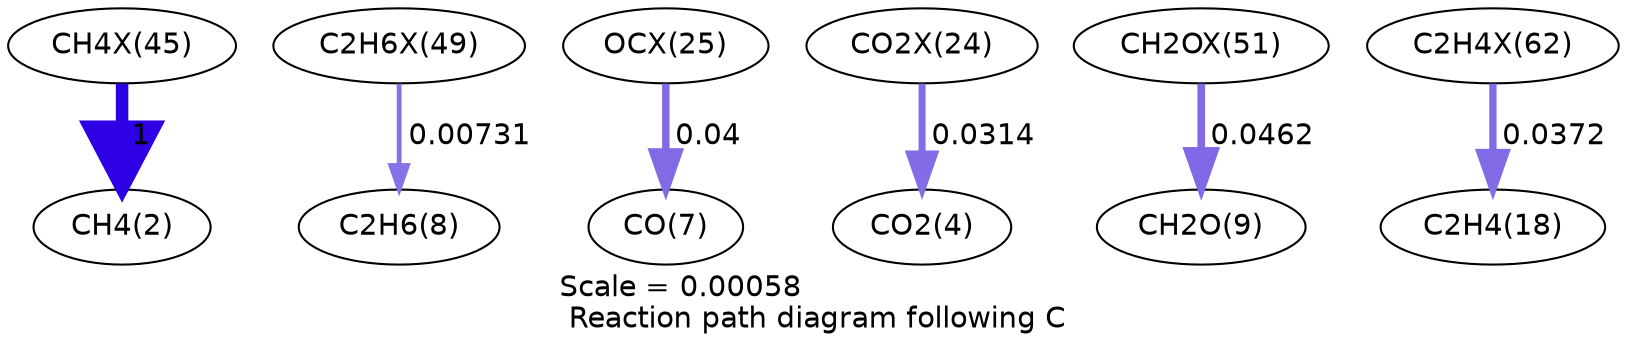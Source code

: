 digraph reaction_paths {
center=1;
s48 -> s4[fontname="Helvetica", penwidth=6, arrowsize=3, color="0.7, 1.5, 0.9"
, label=" 1"];
s52 -> s10[fontname="Helvetica", penwidth=2.29, arrowsize=1.14, color="0.7, 0.507, 0.9"
, label=" 0.00731"];
s44 -> s9[fontname="Helvetica", penwidth=3.57, arrowsize=1.79, color="0.7, 0.54, 0.9"
, label=" 0.04"];
s43 -> s6[fontname="Helvetica", penwidth=3.39, arrowsize=1.69, color="0.7, 0.531, 0.9"
, label=" 0.0314"];
s53 -> s11[fontname="Helvetica", penwidth=3.68, arrowsize=1.84, color="0.7, 0.546, 0.9"
, label=" 0.0462"];
s59 -> s20[fontname="Helvetica", penwidth=3.51, arrowsize=1.76, color="0.7, 0.537, 0.9"
, label=" 0.0372"];
s4 [ fontname="Helvetica", label="CH4(2)"];
s6 [ fontname="Helvetica", label="CO2(4)"];
s9 [ fontname="Helvetica", label="CO(7)"];
s10 [ fontname="Helvetica", label="C2H6(8)"];
s11 [ fontname="Helvetica", label="CH2O(9)"];
s20 [ fontname="Helvetica", label="C2H4(18)"];
s43 [ fontname="Helvetica", label="CO2X(24)"];
s44 [ fontname="Helvetica", label="OCX(25)"];
s48 [ fontname="Helvetica", label="CH4X(45)"];
s52 [ fontname="Helvetica", label="C2H6X(49)"];
s53 [ fontname="Helvetica", label="CH2OX(51)"];
s59 [ fontname="Helvetica", label="C2H4X(62)"];
 label = "Scale = 0.00058\l Reaction path diagram following C";
 fontname = "Helvetica";
}
